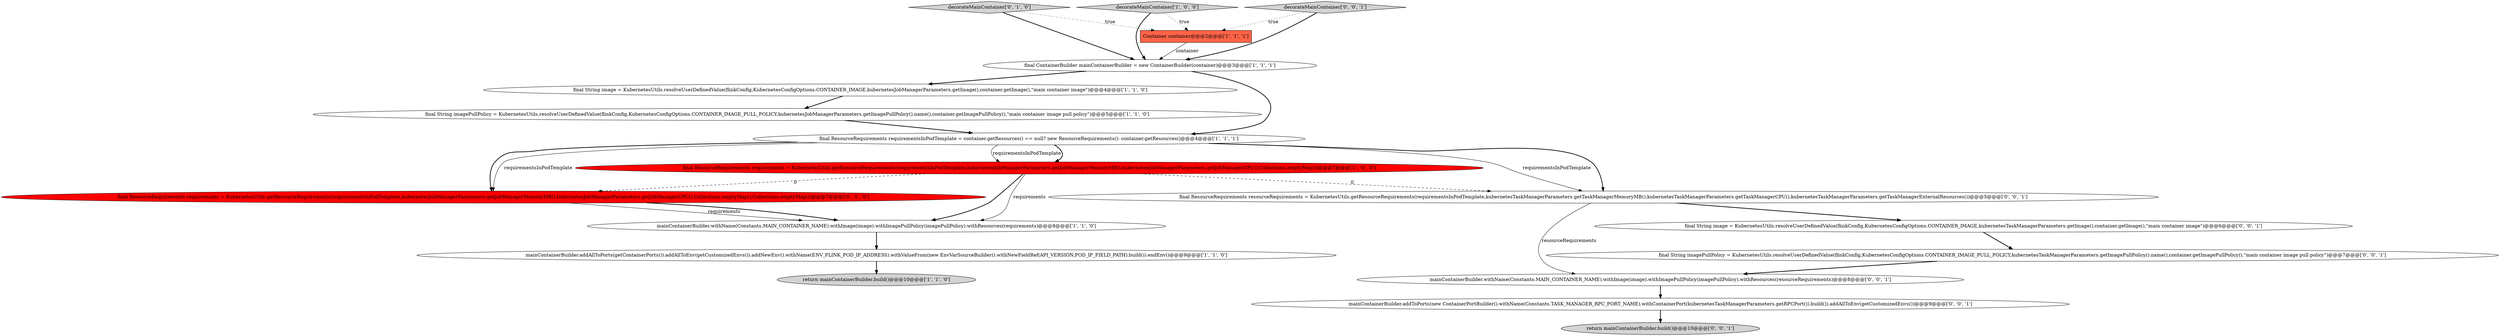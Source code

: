 digraph {
11 [style = filled, label = "decorateMainContainer['0', '1', '0']", fillcolor = lightgray, shape = diamond image = "AAA0AAABBB2BBB"];
1 [style = filled, label = "final String imagePullPolicy = KubernetesUtils.resolveUserDefinedValue(flinkConfig,KubernetesConfigOptions.CONTAINER_IMAGE_PULL_POLICY,kubernetesJobManagerParameters.getImagePullPolicy().name(),container.getImagePullPolicy(),\"main container image pull policy\")@@@5@@@['1', '1', '0']", fillcolor = white, shape = ellipse image = "AAA0AAABBB1BBB"];
10 [style = filled, label = "final ResourceRequirements requirements = KubernetesUtils.getResourceRequirements(requirementsInPodTemplate,kubernetesJobManagerParameters.getJobManagerMemoryMB(),kubernetesJobManagerParameters.getJobManagerCPU(),Collections.emptyMap(),Collections.emptyMap())@@@7@@@['0', '1', '0']", fillcolor = red, shape = ellipse image = "AAA1AAABBB2BBB"];
9 [style = filled, label = "mainContainerBuilder.withName(Constants.MAIN_CONTAINER_NAME).withImage(image).withImagePullPolicy(imagePullPolicy).withResources(requirements)@@@8@@@['1', '1', '0']", fillcolor = white, shape = ellipse image = "AAA0AAABBB1BBB"];
16 [style = filled, label = "final ResourceRequirements resourceRequirements = KubernetesUtils.getResourceRequirements(requirementsInPodTemplate,kubernetesTaskManagerParameters.getTaskManagerMemoryMB(),kubernetesTaskManagerParameters.getTaskManagerCPU(),kubernetesTaskManagerParameters.getTaskManagerExternalResources())@@@5@@@['0', '0', '1']", fillcolor = white, shape = ellipse image = "AAA0AAABBB3BBB"];
5 [style = filled, label = "decorateMainContainer['1', '0', '0']", fillcolor = lightgray, shape = diamond image = "AAA0AAABBB1BBB"];
6 [style = filled, label = "mainContainerBuilder.addAllToPorts(getContainerPorts()).addAllToEnv(getCustomizedEnvs()).addNewEnv().withName(ENV_FLINK_POD_IP_ADDRESS).withValueFrom(new EnvVarSourceBuilder().withNewFieldRef(API_VERSION,POD_IP_FIELD_PATH).build()).endEnv()@@@9@@@['1', '1', '0']", fillcolor = white, shape = ellipse image = "AAA0AAABBB1BBB"];
15 [style = filled, label = "mainContainerBuilder.addToPorts(new ContainerPortBuilder().withName(Constants.TASK_MANAGER_RPC_PORT_NAME).withContainerPort(kubernetesTaskManagerParameters.getRPCPort()).build()).addAllToEnv(getCustomizedEnvs())@@@9@@@['0', '0', '1']", fillcolor = white, shape = ellipse image = "AAA0AAABBB3BBB"];
18 [style = filled, label = "mainContainerBuilder.withName(Constants.MAIN_CONTAINER_NAME).withImage(image).withImagePullPolicy(imagePullPolicy).withResources(resourceRequirements)@@@8@@@['0', '0', '1']", fillcolor = white, shape = ellipse image = "AAA0AAABBB3BBB"];
3 [style = filled, label = "Container container@@@2@@@['1', '1', '1']", fillcolor = tomato, shape = box image = "AAA0AAABBB1BBB"];
4 [style = filled, label = "final String image = KubernetesUtils.resolveUserDefinedValue(flinkConfig,KubernetesConfigOptions.CONTAINER_IMAGE,kubernetesJobManagerParameters.getImage(),container.getImage(),\"main container image\")@@@4@@@['1', '1', '0']", fillcolor = white, shape = ellipse image = "AAA0AAABBB1BBB"];
7 [style = filled, label = "return mainContainerBuilder.build()@@@10@@@['1', '1', '0']", fillcolor = lightgray, shape = ellipse image = "AAA0AAABBB1BBB"];
12 [style = filled, label = "final String image = KubernetesUtils.resolveUserDefinedValue(flinkConfig,KubernetesConfigOptions.CONTAINER_IMAGE,kubernetesTaskManagerParameters.getImage(),container.getImage(),\"main container image\")@@@6@@@['0', '0', '1']", fillcolor = white, shape = ellipse image = "AAA0AAABBB3BBB"];
14 [style = filled, label = "decorateMainContainer['0', '0', '1']", fillcolor = lightgray, shape = diamond image = "AAA0AAABBB3BBB"];
2 [style = filled, label = "final ResourceRequirements requirementsInPodTemplate = container.getResources() == null? new ResourceRequirements(): container.getResources()@@@4@@@['1', '1', '1']", fillcolor = white, shape = ellipse image = "AAA0AAABBB1BBB"];
13 [style = filled, label = "final String imagePullPolicy = KubernetesUtils.resolveUserDefinedValue(flinkConfig,KubernetesConfigOptions.CONTAINER_IMAGE_PULL_POLICY,kubernetesTaskManagerParameters.getImagePullPolicy().name(),container.getImagePullPolicy(),\"main container image pull policy\")@@@7@@@['0', '0', '1']", fillcolor = white, shape = ellipse image = "AAA0AAABBB3BBB"];
0 [style = filled, label = "final ContainerBuilder mainContainerBuilder = new ContainerBuilder(container)@@@3@@@['1', '1', '1']", fillcolor = white, shape = ellipse image = "AAA0AAABBB1BBB"];
8 [style = filled, label = "final ResourceRequirements requirements = KubernetesUtils.getResourceRequirements(requirementsInPodTemplate,kubernetesJobManagerParameters.getJobManagerMemoryMB(),kubernetesJobManagerParameters.getJobManagerCPU(),Collections.emptyMap())@@@7@@@['1', '0', '0']", fillcolor = red, shape = ellipse image = "AAA1AAABBB1BBB"];
17 [style = filled, label = "return mainContainerBuilder.build()@@@10@@@['0', '0', '1']", fillcolor = lightgray, shape = ellipse image = "AAA0AAABBB3BBB"];
2->10 [style = solid, label="requirementsInPodTemplate"];
8->16 [style = dashed, label="0"];
8->10 [style = dashed, label="0"];
8->9 [style = solid, label="requirements"];
2->8 [style = solid, label="requirementsInPodTemplate"];
10->9 [style = solid, label="requirements"];
0->2 [style = bold, label=""];
18->15 [style = bold, label=""];
5->3 [style = dotted, label="true"];
2->16 [style = solid, label="requirementsInPodTemplate"];
2->10 [style = bold, label=""];
9->6 [style = bold, label=""];
16->18 [style = solid, label="resourceRequirements"];
12->13 [style = bold, label=""];
15->17 [style = bold, label=""];
11->0 [style = bold, label=""];
14->0 [style = bold, label=""];
5->0 [style = bold, label=""];
0->4 [style = bold, label=""];
8->9 [style = bold, label=""];
14->3 [style = dotted, label="true"];
4->1 [style = bold, label=""];
1->2 [style = bold, label=""];
10->9 [style = bold, label=""];
6->7 [style = bold, label=""];
11->3 [style = dotted, label="true"];
3->0 [style = solid, label="container"];
16->12 [style = bold, label=""];
13->18 [style = bold, label=""];
2->8 [style = bold, label=""];
2->16 [style = bold, label=""];
}
